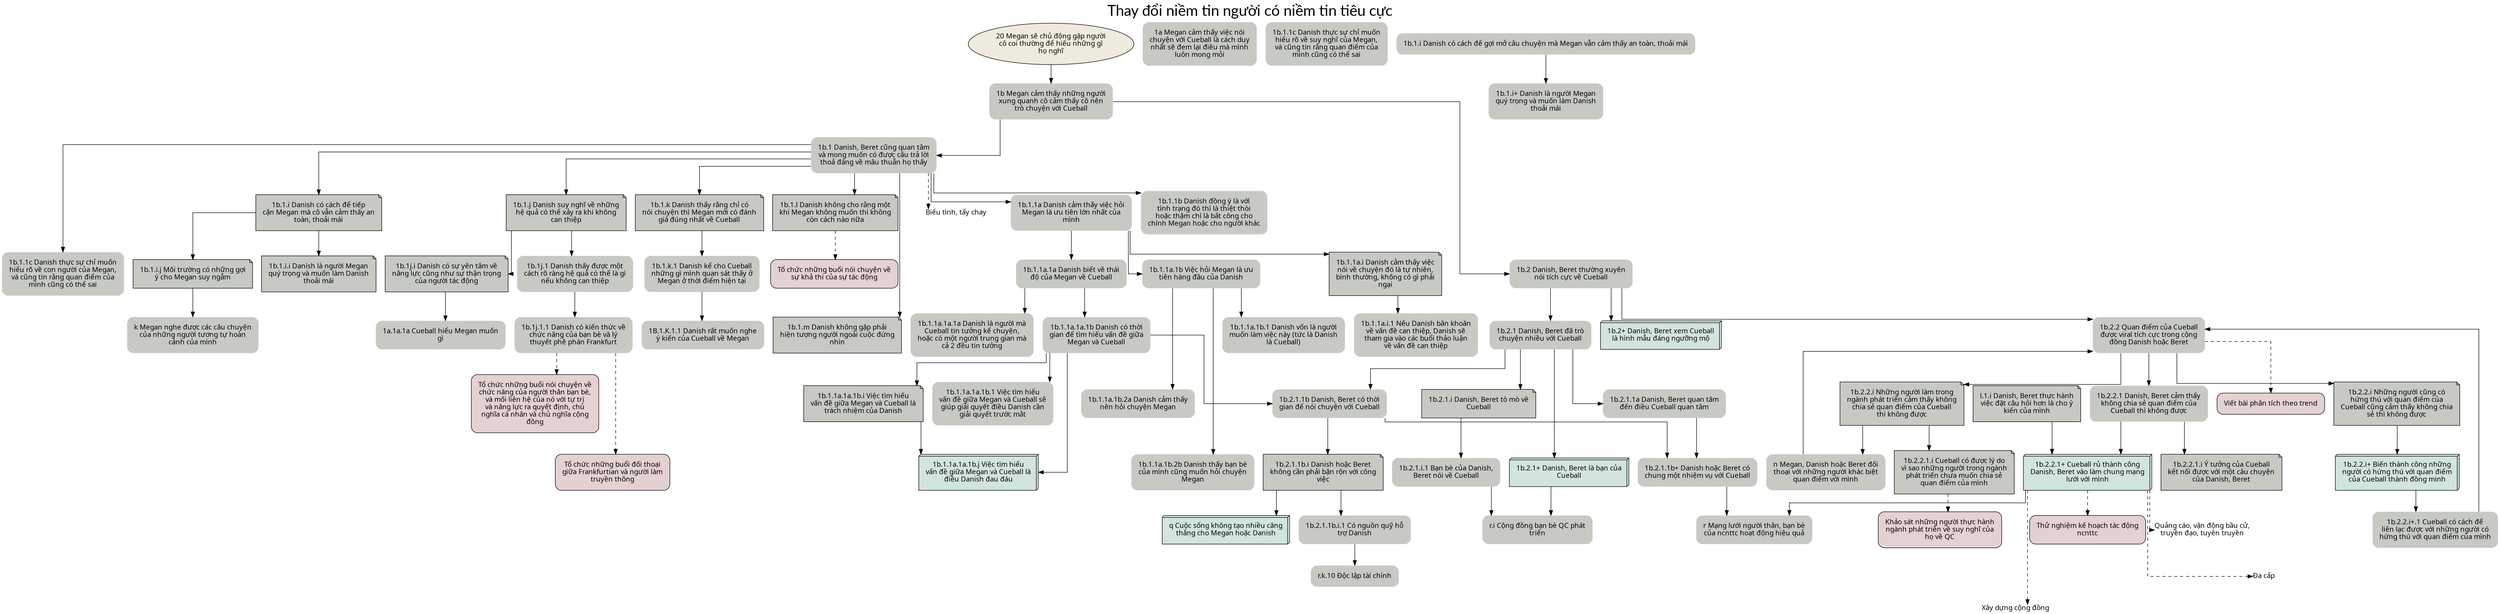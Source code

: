 digraph branch_1b {
	graph [fontname=Lato,
		fontsize=30,
		label="Thay đổi niềm tin người có niềm tin tiêu cực",
		labelloc=t,
		overlap=false,
		sep=10,
		splines=ortho,
		style=rounded
	];
	node [fillcolor="#c6cac3",
		fontname="SVN-Avo",
		margin=0.2,
		shape=plaintext,
		style="filled, rounded"
	];
	edge [penwidth=1,
		style=""
	];
	"20 Megan sẽ chủ động gặp người cô coi thường để hiểu những gì họ nghĩ"	[fillcolor="#EEEADD",
		label="20 Megan sẽ chủ động gặp người\ncô coi thường để hiểu những gì\nhọ nghĩ",
		margin=0.1,
		shape=oval];
	"1b Megan cảm thấy những người xung quanh cô cảm thấy cô nên trò chuyện với Cueball"	[label="1b Megan cảm thấy những người\nxung quanh cô cảm thấy cô nên\ntrò chuyện với Cueball"];
	"20 Megan sẽ chủ động gặp người cô coi thường để hiểu những gì họ nghĩ" -> "1b Megan cảm thấy những người xung quanh cô cảm thấy cô nên trò chuyện với Cueball"	[minlen=1];
	"r.i Cộng đồng bạn bè QC phát triển"	[label="r.i Cộng đồng bạn bè QC phát\ntriển"];
	"r.k.10 Độc lập tài chính"	[label="r.k.10 Độc lập tài chính"];
	"n Megan, Danish hoặc Beret đối thoại với những người khác biệt quan điểm với mình"	[label="n Megan, Danish hoặc Beret đối\nthoại với những người khác biệt\nquan điểm với mình"];
	"1b.2.2 Quan điểm của Cueball được viral tích cực trong cộng đồng Danish hoặc Beret"	[label="1b.2.2 Quan điểm của Cueball\nđược viral tích cực trong cộng\nđồng Danish hoặc Beret"];
	"n Megan, Danish hoặc Beret đối thoại với những người khác biệt quan điểm với mình" -> "1b.2.2 Quan điểm của Cueball được viral tích cực trong cộng đồng Danish hoặc Beret";
	"1b.2.2.i+.1 Cueball có cách để liên lạc được với những người có hứng thú với quan điểm của mình"	[label="1b.2.2.i+.1 Cueball có cách để\nliên lạc được với những người có\nhứng thú với quan điểm của mình"];
	"1b.2.2.i+.1 Cueball có cách để liên lạc được với những người có hứng thú với quan điểm của mình" -> "1b.2.2 Quan điểm của Cueball được viral tích cực trong cộng đồng Danish hoặc Beret";
	"1b.2.2.1 Danish, Beret cảm thấy không chia sẻ quan điểm của Cueball thì không được"	[label="1b.2.2.1 Danish, Beret cảm thấy\nkhông chia sẻ quan điểm của\nCueball thì không được"];
	"1b.2.2.1+ Cueball rủ thành công Danish, Beret vào làm chung mạng lưới với mình"	[fillcolor="#D1E4DD",
		label="1b.2.2.1+ Cueball rủ thành công\nDanish, Beret vào làm chung mạng\nlưới với mình",
		shape=box3d];
	"1b.2.2.1 Danish, Beret cảm thấy không chia sẻ quan điểm của Cueball thì không được" -> "1b.2.2.1+ Cueball rủ thành công Danish, Beret vào làm chung mạng lưới với mình";
	"1b.2.2.1.i Ý tưởng của Cueball kết nối được với một câu chuyện của Danish, Beret"	[label="1b.2.2.1.i Ý tưởng của Cueball\nkết nối được với một câu chuyện\ncủa Danish, Beret",
		shape=note,
		style=filled];
	"1b.2.2.1 Danish, Beret cảm thấy không chia sẻ quan điểm của Cueball thì không được" -> "1b.2.2.1.i Ý tưởng của Cueball kết nối được với một câu chuyện của Danish, Beret"	[minlen=1];
	"1b.2.1.i.1 Bạn bè của Danish, Beret nói về Cueball"	[label="1b.2.1.i.1 Bạn bè của Danish,\nBeret nói về Cueball"];
	"1b.2.1.i.1 Bạn bè của Danish, Beret nói về Cueball" -> "r.i Cộng đồng bạn bè QC phát triển";
	"1b.2.1.1b.i.1 Có nguồn quỹ hỗ trợ Danish"	[label="1b.2.1.1b.i.1 Có nguồn quỹ hỗ\ntrợ Danish"];
	"1b.2.1.1b.i.1 Có nguồn quỹ hỗ trợ Danish" -> "r.k.10 Độc lập tài chính"	[minlen=1];
	"r Mạng lưới người thân, bạn bè của ncnttc hoạt động hiệu quả"	[label="r Mạng lưới người thân, bạn bè\ncủa ncnttc hoạt động hiệu quả"];
	"1b.2.1.1b+ Danish hoặc Beret có chung một nhiệm vụ với Cueball"	[label="1b.2.1.1b+ Danish hoặc Beret có\nchung một nhiệm vụ với Cueball"];
	"1b.2.1.1b+ Danish hoặc Beret có chung một nhiệm vụ với Cueball" -> "r Mạng lưới người thân, bạn bè của ncnttc hoạt động hiệu quả";
	"1b.2.1.1a Danish, Beret quan tâm đến điều Cueball quan tâm"	[label="1b.2.1.1a Danish, Beret quan tâm\nđến điều Cueball quan tâm"];
	"1b.2.1.1a Danish, Beret quan tâm đến điều Cueball quan tâm" -> "1b.2.1.1b+ Danish hoặc Beret có chung một nhiệm vụ với Cueball";
	"1b.2.1.1b Danish, Beret có thời gian để nói chuyện với Cueball"	[label="1b.2.1.1b Danish, Beret có thời\ngian để nói chuyện với Cueball"];
	"1b.2.1.1b Danish, Beret có thời gian để nói chuyện với Cueball" -> "1b.2.1.1b+ Danish hoặc Beret có chung một nhiệm vụ với Cueball";
	"1b.2.1.1b.i Danish hoặc Beret không cần phải bận rộn với công việc"	[label="1b.2.1.1b.i Danish hoặc Beret\nkhông cần phải bận rộn với công\nviệc",
		shape=note,
		style=filled];
	"1b.2.1.1b Danish, Beret có thời gian để nói chuyện với Cueball" -> "1b.2.1.1b.i Danish hoặc Beret không cần phải bận rộn với công việc";
	"1b.2.1 Danish, Beret đã trò chuyện nhiều với Cueball"	[label="1b.2.1 Danish, Beret đã trò\nchuyện nhiều với Cueball"];
	"1b.2.1 Danish, Beret đã trò chuyện nhiều với Cueball" -> "1b.2.1.1a Danish, Beret quan tâm đến điều Cueball quan tâm";
	"1b.2.1 Danish, Beret đã trò chuyện nhiều với Cueball" -> "1b.2.1.1b Danish, Beret có thời gian để nói chuyện với Cueball";
	"1b.2.1+ Danish, Beret là bạn của Cueball"	[fillcolor="#D1E4DD",
		label="1b.2.1+ Danish, Beret là bạn của\nCueball",
		shape=box3d];
	"1b.2.1 Danish, Beret đã trò chuyện nhiều với Cueball" -> "1b.2.1+ Danish, Beret là bạn của Cueball";
	"1b.2.1.i Danish, Beret tò mò về Cueball"	[label="1b.2.1.i Danish, Beret tò mò về\nCueball",
		shape=note,
		style=filled];
	"1b.2.1 Danish, Beret đã trò chuyện nhiều với Cueball" -> "1b.2.1.i Danish, Beret tò mò về Cueball";
	"1b.2.2 Quan điểm của Cueball được viral tích cực trong cộng đồng Danish hoặc Beret" -> "1b.2.2.1 Danish, Beret cảm thấy không chia sẻ quan điểm của Cueball thì không được";
	"1b.2.2.i Những người làm trong ngành phát triển cảm thấy không chia sẻ quan điểm của Cueball thì không được"	[label="1b.2.2.i Những người làm trong\nngành phát triển cảm thấy không\nchia sẻ quan điểm của Cueball\nthì không \
được",
		shape=note,
		style=filled];
	"1b.2.2 Quan điểm của Cueball được viral tích cực trong cộng đồng Danish hoặc Beret" -> "1b.2.2.i Những người làm trong ngành phát triển cảm thấy không chia sẻ quan điểm của Cueball thì không được";
	"1b.2.2.i Những người cũng có hứng thú với quan điểm của Cueball cũng cảm thấy không chia sẻ thì không \
được"	[label="1b.2.2.i Những người cũng có\nhứng thú với quan điểm của\nCueball cũng cảm thấy không chia\nsẻ thì không \
được",
		shape=note,
		style=filled];
	"1b.2.2 Quan điểm của Cueball được viral tích cực trong cộng đồng Danish hoặc Beret" -> "1b.2.2.i Những người cũng có hứng thú với quan điểm của Cueball cũng cảm thấy không chia sẻ thì không \
được";
	"Viết bài phân tích theo trend"	[fillcolor="#E4D1D1",
		label="Viết bài phân tích theo trend",
		shape=polygon];
	"1b.2.2 Quan điểm của Cueball được viral tích cực trong cộng đồng Danish hoặc Beret" -> "Viết bài phân tích theo trend"	[minlen=1,
		style=dashed];
	"1a.1a.1a Cueball hiểu Megan muốn gì"	[label="1a.1a.1a Cueball hiểu Megan muốn\ngì"];
	"1b.1j.1.1 Danish có kiến thức về chức năng của bạn bè và lý thuyết phê phán Frankfurt"	[label="1b.1j.1.1 Danish có kiến thức về\nchức năng của bạn bè và lý\nthuyết phê phán Frankfurt"];
	"Tổ chức những buổi nói chuyện về chức năng của người thân bạn bè, và mối liên hệ của nó với \
tự trị và năng lực ra quyết định, chủ nghĩa cá nhân và chủ nghĩa cộng đồng"	[fillcolor="#E4D1D1",
		label="Tổ chức những buổi nói chuyện về\nchức năng của người thân bạn bè,\nvà mối liên hệ của nó với \
tự trị\nvà năng lực ra quyết định, chủ\nnghĩa cá nhân và chủ nghĩa cộng\nđồng",
		shape=polygon];
	"1b.1j.1.1 Danish có kiến thức về chức năng của bạn bè và lý thuyết phê phán Frankfurt" -> "Tổ chức những buổi nói chuyện về chức năng của người thân bạn bè, và mối liên hệ của nó với \
tự trị và năng lực ra quyết định, chủ nghĩa cá nhân và chủ nghĩa cộng đồng"	[minlen=1,
		style=dashed];
	"Tổ chức những buổi đối thoại giữa Frankfurtian và người làm truyền thông"	[fillcolor="#E4D1D1",
		label="Tổ chức những buổi đối thoại\ngiữa Frankfurtian và người làm\ntruyền thông",
		shape=polygon];
	"1b.1j.1.1 Danish có kiến thức về chức năng của bạn bè và lý thuyết phê phán Frankfurt" -> "Tổ chức những buổi đối thoại giữa Frankfurtian và người làm truyền thông"	[minlen=2,
		style=dashed];
	"1B.1.K.1.1 Danish rất muốn nghe ý kiến của Cueball về Megan"	[label="1B.1.K.1.1 Danish rất muốn nghe\ný kiến của Cueball về Megan"];
	"1b.1.k.1 Danish kể cho Cueball những gì mình quan sát thấy ở Megan ở thời điểm hiện tại"	[label="1b.1.k.1 Danish kể cho Cueball\nnhững gì mình quan sát thấy ở\nMegan ở thời điểm hiện tại"];
	"1b.1.k.1 Danish kể cho Cueball những gì mình quan sát thấy ở Megan ở thời điểm hiện tại" -> "1B.1.K.1.1 Danish rất muốn nghe ý kiến của Cueball về Megan"	[minlen=1];
	"1b.1j.1 Danish thấy được một cách rõ ràng hệ quả có thể là gì nếu không can thiệp"	[label="1b.1j.1 Danish thấy được một\ncách rõ ràng hệ quả có thể là gì\nnếu không can thiệp"];
	"1b.1j.1 Danish thấy được một cách rõ ràng hệ quả có thể là gì nếu không can thiệp" -> "1b.1j.1.1 Danish có kiến thức về chức năng của bạn bè và lý thuyết phê phán Frankfurt";
	"k Megan nghe được các câu chuyện của những người tương tự hoàn cảnh của mình"	[label="k Megan nghe được các câu chuyện\ncủa những người tương tự hoàn\ncảnh của mình"];
	"1b.1.1a.i.1 Nếu Danish băn khoăn về vấn đề can thiệp, Danish sẽ tham gia vào các buổi thảo luận về vấn \
đề can thiệp"	[label="1b.1.1a.i.1 Nếu Danish băn khoăn\nvề vấn đề can thiệp, Danish sẽ\ntham gia vào các buổi thảo luận\nvề vấn \
đề can thiệp"];
	"1b.1.1a.1b.1 Danish vốn là người muốn làm việc này (tức là Danish là Cueball)"	[label="1b.1.1a.1b.1 Danish vốn là người\nmuốn làm việc này (tức là Danish\nlà Cueball)"];
	"1b.1.1a.1b.2a Danish cảm thấy nên hỏi chuyện Megan"	[label="1b.1.1a.1b.2a Danish cảm thấy\nnên hỏi chuyện Megan"];
	"1b.1.1a.1b.2b Danish thấy bạn bè của mình cũng muốn hỏi chuyện Megan"	[label="1b.1.1a.1b.2b Danish thấy bạn bè\ncủa mình cũng muốn hỏi chuyện\nMegan"];
	"1b.1.1a.1a.1b.1 Việc tìm hiểu vấn đề giữa Megan và Cueball sẽ giúp giải quyết điều Danish cần giải quyết \
trước mắt"	[label="1b.1.1a.1a.1b.1 Việc tìm hiểu\nvấn đề giữa Megan và Cueball sẽ\ngiúp giải quyết điều Danish cần\ngiải \
quyết trước mắt"];
	"1b.1.1a Danish cảm thấy việc hỏi Megan là ưu tiên lớn nhất của mình"	[label="1b.1.1a Danish cảm thấy việc hỏi\nMegan là ưu tiên lớn nhất của\nmình"];
	"1b.1.1a.1a Danish biết về thái độ của Megan về Cueball"	[label="1b.1.1a.1a Danish biết về thái\nđộ của Megan về Cueball"];
	"1b.1.1a Danish cảm thấy việc hỏi Megan là ưu tiên lớn nhất của mình" -> "1b.1.1a.1a Danish biết về thái độ của Megan về Cueball";
	"1b.1.1a.1b Việc hỏi Megan là ưu tiên hàng đầu của Danish"	[label="1b.1.1a.1b Việc hỏi Megan là ưu\ntiên hàng đầu của Danish"];
	"1b.1.1a Danish cảm thấy việc hỏi Megan là ưu tiên lớn nhất của mình" -> "1b.1.1a.1b Việc hỏi Megan là ưu tiên hàng đầu của Danish";
	"1b.1.1a.i Danish cảm thấy việc nói về chuyện đó là tự nhiên, bình thường, không có gì phải ngại"	[label="1b.1.1a.i Danish cảm thấy việc\nnói về chuyện đó là tự nhiên,\nbình thường, không có gì phải\nngại",
		shape=note,
		style=filled];
	"1b.1.1a Danish cảm thấy việc hỏi Megan là ưu tiên lớn nhất của mình" -> "1b.1.1a.i Danish cảm thấy việc nói về chuyện đó là tự nhiên, bình thường, không có gì phải ngại";
	"1b.1.1b Danish đồng ý là với tình trạng đó thì là thiệt thòi hoặc thậm chí là bất công cho chính Megan \
hoặc cho người khác"	[label="1b.1.1b Danish đồng ý là với\ntình trạng đó thì là thiệt thòi\nhoặc thậm chí là bất công cho\nchính Megan \
hoặc cho người khác"];
	"1b.1.1c Danish thực sự chỉ muốn hiểu rõ về con người của Megan, và cũng tin rằng quan điểm của mình \
cũng có thể sai"	[label="1b.1.1c Danish thực sự chỉ muốn\nhiểu rõ về con người của Megan,\nvà cũng tin rằng quan điểm của\nmình \
cũng có thể sai"];
	"1b.1.1a.1a.1a Danish là người mà Cueball tin tưởng kể chuyện, hoặc có một người trung gian mà cả 2 đều \
tin tưởng"	[label="1b.1.1a.1a.1a Danish là người mà\nCueball tin tưởng kể chuyện,\nhoặc có một người trung gian mà\ncả 2 đều \
tin tưởng"];
	"1b.1.1a.1a.1b Danish có thời gian để tìm hiểu vấn đề giữa Megan và Cueball"	[label="1b.1.1a.1a.1b Danish có thời\ngian để tìm hiểu vấn đề giữa\nMegan và Cueball"];
	"1b.1.1a.1a.1b Danish có thời gian để tìm hiểu vấn đề giữa Megan và Cueball" -> "1b.2.1.1b Danish, Beret có thời gian để nói chuyện với Cueball";
	"1b.1.1a.1a.1b Danish có thời gian để tìm hiểu vấn đề giữa Megan và Cueball" -> "1b.1.1a.1a.1b.1 Việc tìm hiểu vấn đề giữa Megan và Cueball sẽ giúp giải quyết điều Danish cần giải quyết \
trước mắt"	[minlen=1];
	"1b.1.1a.1a.1b.j Việc tìm hiểu vấn đề giữa Megan và Cueball là điều Danish đau đáu"	[fillcolor="#D1E4DD",
		label="1b.1.1a.1a.1b.j Việc tìm hiểu\nvấn đề giữa Megan và Cueball là\nđiều Danish đau đáu",
		shape=box3d];
	"1b.1.1a.1a.1b Danish có thời gian để tìm hiểu vấn đề giữa Megan và Cueball" -> "1b.1.1a.1a.1b.j Việc tìm hiểu vấn đề giữa Megan và Cueball là điều Danish đau đáu";
	"1b.1.1a.1a.1b.i Việc tìm hiểu vấn đề giữa Megan và Cueball là trách nhiệm của Danish"	[label="1b.1.1a.1a.1b.i Việc tìm hiểu\nvấn đề giữa Megan và Cueball là\ntrách nhiệm của Danish",
		shape=note,
		style=filled];
	"1b.1.1a.1a.1b Danish có thời gian để tìm hiểu vấn đề giữa Megan và Cueball" -> "1b.1.1a.1a.1b.i Việc tìm hiểu vấn đề giữa Megan và Cueball là trách nhiệm của Danish";
	"1b.1 Danish, Beret cũng quan tâm và mong muốn có được câu trả lời thoả đáng về mâu thuẫn họ thấy"	[label="1b.1 Danish, Beret cũng quan tâm\nvà mong muốn có được câu trả lời\nthoả đáng về mâu thuẫn họ thấy"];
	"1b.1 Danish, Beret cũng quan tâm và mong muốn có được câu trả lời thoả đáng về mâu thuẫn họ thấy" -> "1b.1.1a Danish cảm thấy việc hỏi Megan là ưu tiên lớn nhất của mình";
	"1b.1 Danish, Beret cũng quan tâm và mong muốn có được câu trả lời thoả đáng về mâu thuẫn họ thấy" -> "1b.1.1b Danish đồng ý là với tình trạng đó thì là thiệt thòi hoặc thậm chí là bất công cho chính Megan \
hoặc cho người khác"	[minlen=1];
	"1b.1 Danish, Beret cũng quan tâm và mong muốn có được câu trả lời thoả đáng về mâu thuẫn họ thấy" -> "1b.1.1c Danish thực sự chỉ muốn hiểu rõ về con người của Megan, và cũng tin rằng quan điểm của mình \
cũng có thể sai"	[minlen=2];
	"1b.1.i Danish có cách để tiếp cận Megan mà cô vẫn cảm thấy an toàn, thoải mái"	[label="1b.1.i Danish có cách để tiếp\ncận Megan mà cô vẫn cảm thấy an\ntoàn, thoải mái",
		shape=note,
		style=filled];
	"1b.1 Danish, Beret cũng quan tâm và mong muốn có được câu trả lời thoả đáng về mâu thuẫn họ thấy" -> "1b.1.i Danish có cách để tiếp cận Megan mà cô vẫn cảm thấy an toàn, thoải mái";
	"1b.1.j Danish suy nghĩ về những hệ quả có thể xảy ra khi không can thiệp"	[label="1b.1.j Danish suy nghĩ về những\nhệ quả có thể xảy ra khi không\ncan thiệp",
		shape=note,
		style=filled];
	"1b.1 Danish, Beret cũng quan tâm và mong muốn có được câu trả lời thoả đáng về mâu thuẫn họ thấy" -> "1b.1.j Danish suy nghĩ về những hệ quả có thể xảy ra khi không can thiệp";
	"1b.1.k Danish thấy rằng chỉ có nói chuyện thì Megan mới có đánh giá đúng nhất về Cueball"	[label="1b.1.k Danish thấy rằng chỉ có\nnói chuyện thì Megan mới có đánh\ngiá đúng nhất về Cueball",
		shape=note,
		style=filled];
	"1b.1 Danish, Beret cũng quan tâm và mong muốn có được câu trả lời thoả đáng về mâu thuẫn họ thấy" -> "1b.1.k Danish thấy rằng chỉ có nói chuyện thì Megan mới có đánh giá đúng nhất về Cueball";
	"1b.1.l Danish không cho rằng một khi Megan không muốn thì không còn cách nào nữa"	[label="1b.1.l Danish không cho rằng một\nkhi Megan không muốn thì không\ncòn cách nào nữa",
		shape=note,
		style=filled];
	"1b.1 Danish, Beret cũng quan tâm và mong muốn có được câu trả lời thoả đáng về mâu thuẫn họ thấy" -> "1b.1.l Danish không cho rằng một khi Megan không muốn thì không còn cách nào nữa";
	"1b.1.m Danish không gặp phải hiện tượng người ngoài cuộc đứng nhìn"	[label="1b.1.m Danish không gặp phải\nhiện tượng người ngoài cuộc đứng\nnhìn",
		shape=note,
		style=filled];
	"1b.1 Danish, Beret cũng quan tâm và mong muốn có được câu trả lời thoả đáng về mâu thuẫn họ thấy" -> "1b.1.m Danish không gặp phải hiện tượng người ngoài cuộc đứng nhìn"	[minlen=3];
	"Biểu tình, tẩy chay"	[fillcolor=white,
		label="Biểu tình, tẩy chay",
		shape=plain];
	"1b.1 Danish, Beret cũng quan tâm và mong muốn có được câu trả lời thoả đáng về mâu thuẫn họ thấy" -> "Biểu tình, tẩy chay"	[minlen=1,
		style=dashed];
	"1b.2 Danish, Beret thường xuyên nói tích cực về Cueball"	[label="1b.2 Danish, Beret thường xuyên\nnói tích cực về Cueball"];
	"1b.2 Danish, Beret thường xuyên nói tích cực về Cueball" -> "1b.2.1 Danish, Beret đã trò chuyện nhiều với Cueball";
	"1b.2 Danish, Beret thường xuyên nói tích cực về Cueball" -> "1b.2.2 Quan điểm của Cueball được viral tích cực trong cộng đồng Danish hoặc Beret";
	"1b.2+ Danish, Beret xem Cueball là hình mẫu đáng ngưỡng mộ"	[fillcolor="#D1E4DD",
		label="1b.2+ Danish, Beret xem Cueball\nlà hình mẫu đáng ngưỡng mộ",
		shape=box3d];
	"1b.2 Danish, Beret thường xuyên nói tích cực về Cueball" -> "1b.2+ Danish, Beret xem Cueball là hình mẫu đáng ngưỡng mộ"	[minlen=1];
	"1b.1.1a.1a Danish biết về thái độ của Megan về Cueball" -> "1b.1.1a.1a.1a Danish là người mà Cueball tin tưởng kể chuyện, hoặc có một người trung gian mà cả 2 đều \
tin tưởng"	[minlen=1];
	"1b.1.1a.1a Danish biết về thái độ của Megan về Cueball" -> "1b.1.1a.1a.1b Danish có thời gian để tìm hiểu vấn đề giữa Megan và Cueball";
	"1b.1.1a.1b Việc hỏi Megan là ưu tiên hàng đầu của Danish" -> "1b.1.1a.1b.1 Danish vốn là người muốn làm việc này (tức là Danish là Cueball)"	[minlen=1];
	"1b.1.1a.1b Việc hỏi Megan là ưu tiên hàng đầu của Danish" -> "1b.1.1a.1b.2a Danish cảm thấy nên hỏi chuyện Megan"	[minlen=2];
	"1b.1.1a.1b Việc hỏi Megan là ưu tiên hàng đầu của Danish" -> "1b.1.1a.1b.2b Danish thấy bạn bè của mình cũng muốn hỏi chuyện Megan"	[minlen=3];
	"1a Megan cảm thấy việc nói chuyện với Cueball là cách duy nhất sẽ đem lại điều mà mình luôn mong mỏi"	[label="1a Megan cảm thấy việc nói\nchuyện với Cueball là cách duy\nnhất sẽ đem lại điều mà mình\nluôn mong mỏi"];
	"1b Megan cảm thấy những người xung quanh cô cảm thấy cô nên trò chuyện với Cueball" -> "1b.1 Danish, Beret cũng quan tâm và mong muốn có được câu trả lời thoả đáng về mâu thuẫn họ thấy";
	"1b Megan cảm thấy những người xung quanh cô cảm thấy cô nên trò chuyện với Cueball" -> "1b.2 Danish, Beret thường xuyên nói tích cực về Cueball";
	"1b.2.2.1+ Cueball rủ thành công Danish, Beret vào làm chung mạng lưới với mình" -> "r Mạng lưới người thân, bạn bè của ncnttc hoạt động hiệu quả";
	"Quảng cáo, vận động bầu cử, truyền đạo, tuyên truyền"	[fillcolor=white,
		label="Quảng cáo, vận động bầu cử,\ntruyền đạo, tuyên truyền",
		shape=plain];
	"1b.2.2.1+ Cueball rủ thành công Danish, Beret vào làm chung mạng lưới với mình" -> "Quảng cáo, vận động bầu cử, truyền đạo, tuyên truyền"	[minlen=1,
		style=dashed];
	"Đa cấp"	[fillcolor=white,
		label="Đa cấp",
		shape=plain];
	"1b.2.2.1+ Cueball rủ thành công Danish, Beret vào làm chung mạng lưới với mình" -> "Đa cấp"	[minlen=2,
		style=dashed];
	"Xây dựng cộng đồng"	[fillcolor=white,
		label="Xây dựng cộng đồng",
		shape=plain];
	"1b.2.2.1+ Cueball rủ thành công Danish, Beret vào làm chung mạng lưới với mình" -> "Xây dựng cộng đồng"	[minlen=3,
		style=dashed];
	"Thử nghiệm kế hoạch tác động ncnttc"	[fillcolor="#E4D1D1",
		label="Thử nghiệm kế hoạch tác động\nncnttc",
		shape=polygon];
	"1b.2.2.1+ Cueball rủ thành công Danish, Beret vào làm chung mạng lưới với mình" -> "Thử nghiệm kế hoạch tác động ncnttc"	[minlen=1,
		style=dashed];
	"1b.2.2.i+ Biến thành công những người có hứng thú với quan điểm của Cueball thành đồng minh"	[fillcolor="#D1E4DD",
		label="1b.2.2.i+ Biến thành công những\nngười có hứng thú với quan điểm\ncủa Cueball thành đồng minh",
		shape=box3d];
	"1b.2.2.i+ Biến thành công những người có hứng thú với quan điểm của Cueball thành đồng minh" -> "1b.2.2.i+.1 Cueball có cách để liên lạc được với những người có hứng thú với quan điểm của mình";
	"q Cuộc sống không tạo nhiều căng thẳng cho Megan hoặc Danish"	[fillcolor="#D1E4DD",
		label="q Cuộc sống không tạo nhiều căng\nthẳng cho Megan hoặc Danish",
		shape=box3d];
	"1b.2.1+ Danish, Beret là bạn của Cueball" -> "r.i Cộng đồng bạn bè QC phát triển";
	"l.1.i Danish, Beret thực hành việc đặt câu hỏi hơn là cho ý kiến của mình"	[label="l.1.i Danish, Beret thực hành\nviệc đặt câu hỏi hơn là cho ý\nkiến của mình",
		shape=note,
		style=filled];
	"l.1.i Danish, Beret thực hành việc đặt câu hỏi hơn là cho ý kiến của mình" -> "1b.2.2.1+ Cueball rủ thành công Danish, Beret vào làm chung mạng lưới với mình"	[minlen=1];
	"1b.2.2.1.i Cueball có được lý do vì sao những người trong ngành phát triển chưa muốn chia sẻ quan điểm của \
mình"	[label="1b.2.2.1.i Cueball có được lý do\nvì sao những người trong ngành\nphát triển chưa muốn chia sẻ\nquan điểm \
của mình",
		shape=note,
		style=filled];
	"Khảo sát những người thực hành ngành phát triển về suy nghĩ của họ về QC"	[fillcolor="#E4D1D1",
		label="Khảo sát những người thực hành\nngành phát triển về suy nghĩ của\nhọ về QC",
		shape=polygon];
	"1b.2.2.1.i Cueball có được lý do vì sao những người trong ngành phát triển chưa muốn chia sẻ quan điểm của \
mình" -> "Khảo sát những người thực hành ngành phát triển về suy nghĩ của họ về QC"	[minlen=1,
		style=dashed];
	"1b.2.2.i Những người làm trong ngành phát triển cảm thấy không chia sẻ quan điểm của Cueball thì không được" -> "n Megan, Danish hoặc Beret đối thoại với những người khác biệt quan điểm với mình";
	"1b.2.2.i Những người làm trong ngành phát triển cảm thấy không chia sẻ quan điểm của Cueball thì không được" -> "1b.2.2.1.i Cueball có được lý do vì sao những người trong ngành phát triển chưa muốn chia sẻ quan điểm của \
mình";
	"1b.2.2.i Những người cũng có hứng thú với quan điểm của Cueball cũng cảm thấy không chia sẻ thì không \
được" -> "1b.2.2.i+ Biến thành công những người có hứng thú với quan điểm của Cueball thành đồng minh";
	"1b.2.1.1b.i Danish hoặc Beret không cần phải bận rộn với công việc" -> "1b.2.1.1b.i.1 Có nguồn quỹ hỗ trợ Danish";
	"1b.2.1.1b.i Danish hoặc Beret không cần phải bận rộn với công việc" -> "q Cuộc sống không tạo nhiều căng thẳng cho Megan hoặc Danish"	[minlen=1];
	"1b.2.1.i Danish, Beret tò mò về Cueball" -> "1b.2.1.i.1 Bạn bè của Danish, Beret nói về Cueball";
	"1b.1j.i Danish có sự yên tâm về năng lực cũng như sự thận trọng của người tác động"	[label="1b.1j.i Danish có sự yên tâm về\nnăng lực cũng như sự thận trọng\ncủa người tác động",
		shape=note,
		style=filled];
	"1b.1j.i Danish có sự yên tâm về năng lực cũng như sự thận trọng của người tác động" -> "1a.1a.1a Cueball hiểu Megan muốn gì"	[minlen=1];
	"1b.1.i.i Danish là người Megan quý trọng và muốn làm Danish thoải mái"	[label="1b.1.i.i Danish là người Megan\nquý trọng và muốn làm Danish\nthoải mái",
		shape=note,
		style=filled];
	"1b.1.i.j Môi trường có những gợi ý cho Megan suy ngẫm"	[label="1b.1.i.j Môi trường có những gợi\ný cho Megan suy ngẫm",
		shape=note,
		style=filled];
	"1b.1.i.j Môi trường có những gợi ý cho Megan suy ngẫm" -> "k Megan nghe được các câu chuyện của những người tương tự hoàn cảnh của mình"	[minlen=1];
	"1b.1.1a.1a.1b.i Việc tìm hiểu vấn đề giữa Megan và Cueball là trách nhiệm của Danish" -> "1b.1.1a.1a.1b.j Việc tìm hiểu vấn đề giữa Megan và Cueball là điều Danish đau đáu";
	"1b.1.i Danish có cách để tiếp cận Megan mà cô vẫn cảm thấy an toàn, thoải mái" -> "1b.1.i.i Danish là người Megan quý trọng và muốn làm Danish thoải mái"	[minlen=1];
	"1b.1.i Danish có cách để tiếp cận Megan mà cô vẫn cảm thấy an toàn, thoải mái" -> "1b.1.i.j Môi trường có những gợi ý cho Megan suy ngẫm";
	"1b.1.j Danish suy nghĩ về những hệ quả có thể xảy ra khi không can thiệp" -> "1b.1j.1 Danish thấy được một cách rõ ràng hệ quả có thể là gì nếu không can thiệp";
	"1b.1.j Danish suy nghĩ về những hệ quả có thể xảy ra khi không can thiệp" -> "1b.1j.i Danish có sự yên tâm về năng lực cũng như sự thận trọng của người tác động";
	"1b.1.k Danish thấy rằng chỉ có nói chuyện thì Megan mới có đánh giá đúng nhất về Cueball" -> "1b.1.k.1 Danish kể cho Cueball những gì mình quan sát thấy ở Megan ở thời điểm hiện tại";
	"Tổ chức những buổi nói chuyện về sự khả thi của sự tác động"	[fillcolor="#E4D1D1",
		label="Tổ chức những buổi nói chuyện về\nsự khả thi của sự tác động",
		shape=polygon];
	"1b.1.l Danish không cho rằng một khi Megan không muốn thì không còn cách nào nữa" -> "Tổ chức những buổi nói chuyện về sự khả thi của sự tác động"	[minlen=1,
		style=dashed];
	"1b.1.1a.i Danish cảm thấy việc nói về chuyện đó là tự nhiên, bình thường, không có gì phải ngại" -> "1b.1.1a.i.1 Nếu Danish băn khoăn về vấn đề can thiệp, Danish sẽ tham gia vào các buổi thảo luận về vấn \
đề can thiệp"	[minlen=1];
	"1b.1.1c Danish thực sự chỉ muốn hiểu rõ về suy nghĩ của Megan, và cũng tin rằng quan điểm của mình cũng \
có thể sai"	[label="1b.1.1c Danish thực sự chỉ muốn\nhiểu rõ về suy nghĩ của Megan,\nvà cũng tin rằng quan điểm của\nmình \
cũng có thể sai"];
	"1b.1.i+ Danish là người Megan quý trọng và muốn làm Danish thoải mái"	[label="1b.1.i+ Danish là người Megan\nquý trọng và muốn làm Danish\nthoải mái"];
	"1b.1.i Danish có cách để gợi mở câu chuyện mà Megan vẫn cảm thấy an toàn, thoải mái" -> "1b.1.i+ Danish là người Megan quý trọng và muốn làm Danish thoải mái";
}
